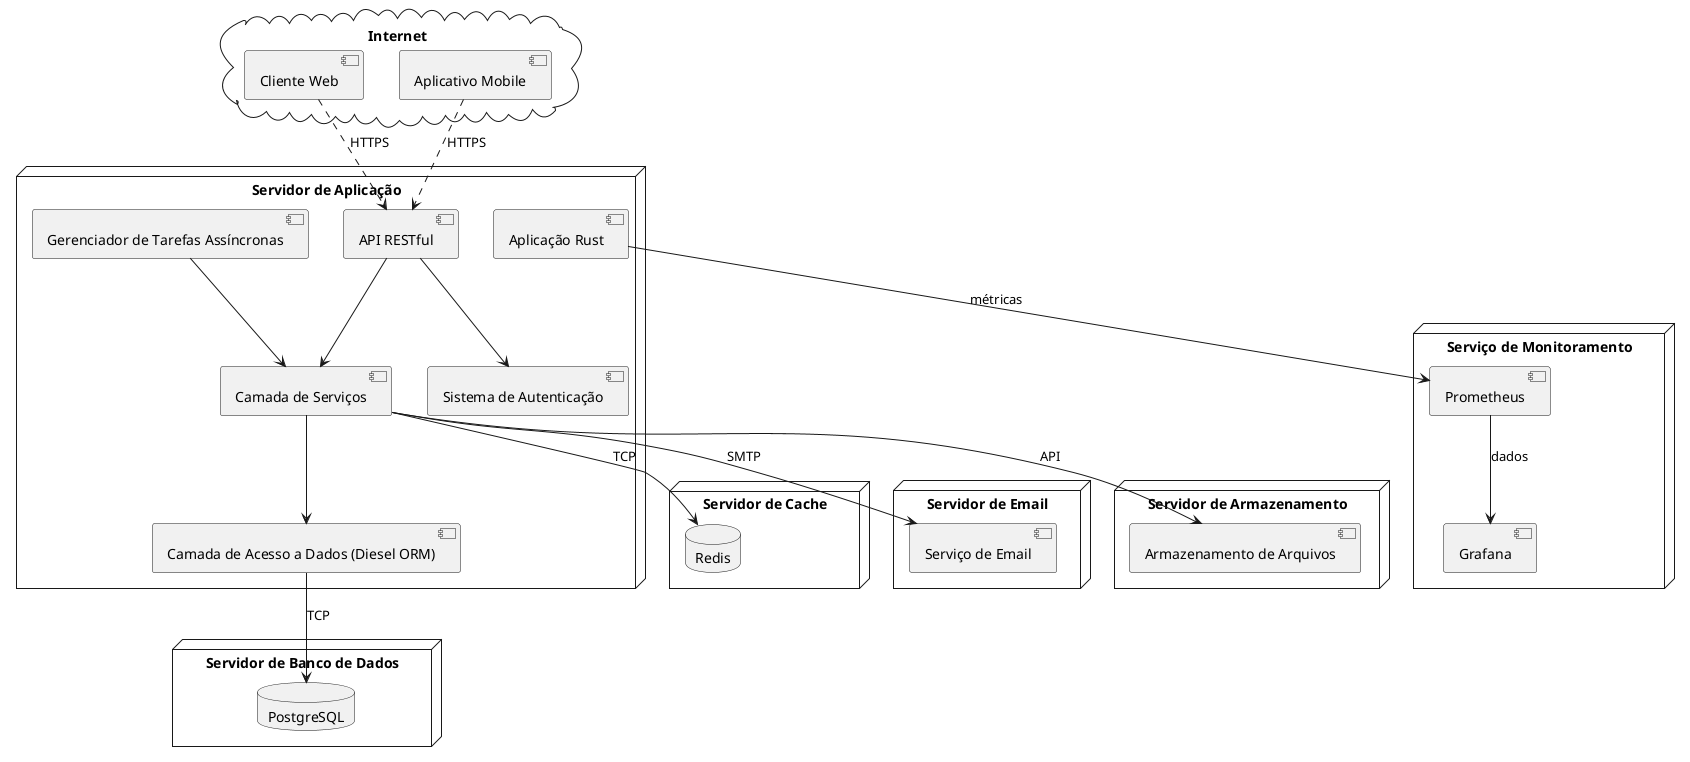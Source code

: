 @startuml
node "Servidor de Aplicação" {
    [Aplicação Rust]
    [API RESTful]
    [Camada de Serviços]
    [Camada de Acesso a Dados (Diesel ORM)]
    [Sistema de Autenticação]
    [Gerenciador de Tarefas Assíncronas]
}

node "Servidor de Banco de Dados" {
    database "PostgreSQL"
}

node "Servidor de Cache" {
    database "Redis"
}

node "Servidor de Email" {
    [Serviço de Email]
}

node "Servidor de Armazenamento" {
    [Armazenamento de Arquivos]
}

cloud "Internet" {
    [Cliente Web]
    [Aplicativo Mobile]
}

node "Serviço de Monitoramento" {
    [Prometheus]
    [Grafana]
}

[Cliente Web] ..> [API RESTful] : HTTPS
[Aplicativo Mobile] ..> [API RESTful] : HTTPS
[API RESTful] --> [Sistema de Autenticação]
[API RESTful] --> [Camada de Serviços]
[Camada de Serviços] --> [Camada de Acesso a Dados (Diesel ORM)]
[Camada de Acesso a Dados (Diesel ORM)] --> PostgreSQL : TCP
[Camada de Serviços] --> Redis : TCP
[Camada de Serviços] --> [Serviço de Email] : SMTP
[Camada de Serviços] --> [Armazenamento de Arquivos] : API
[Gerenciador de Tarefas Assíncronas] --> [Camada de Serviços]
[Aplicação Rust] --> Prometheus : métricas

Prometheus --> Grafana : dados

@enduml